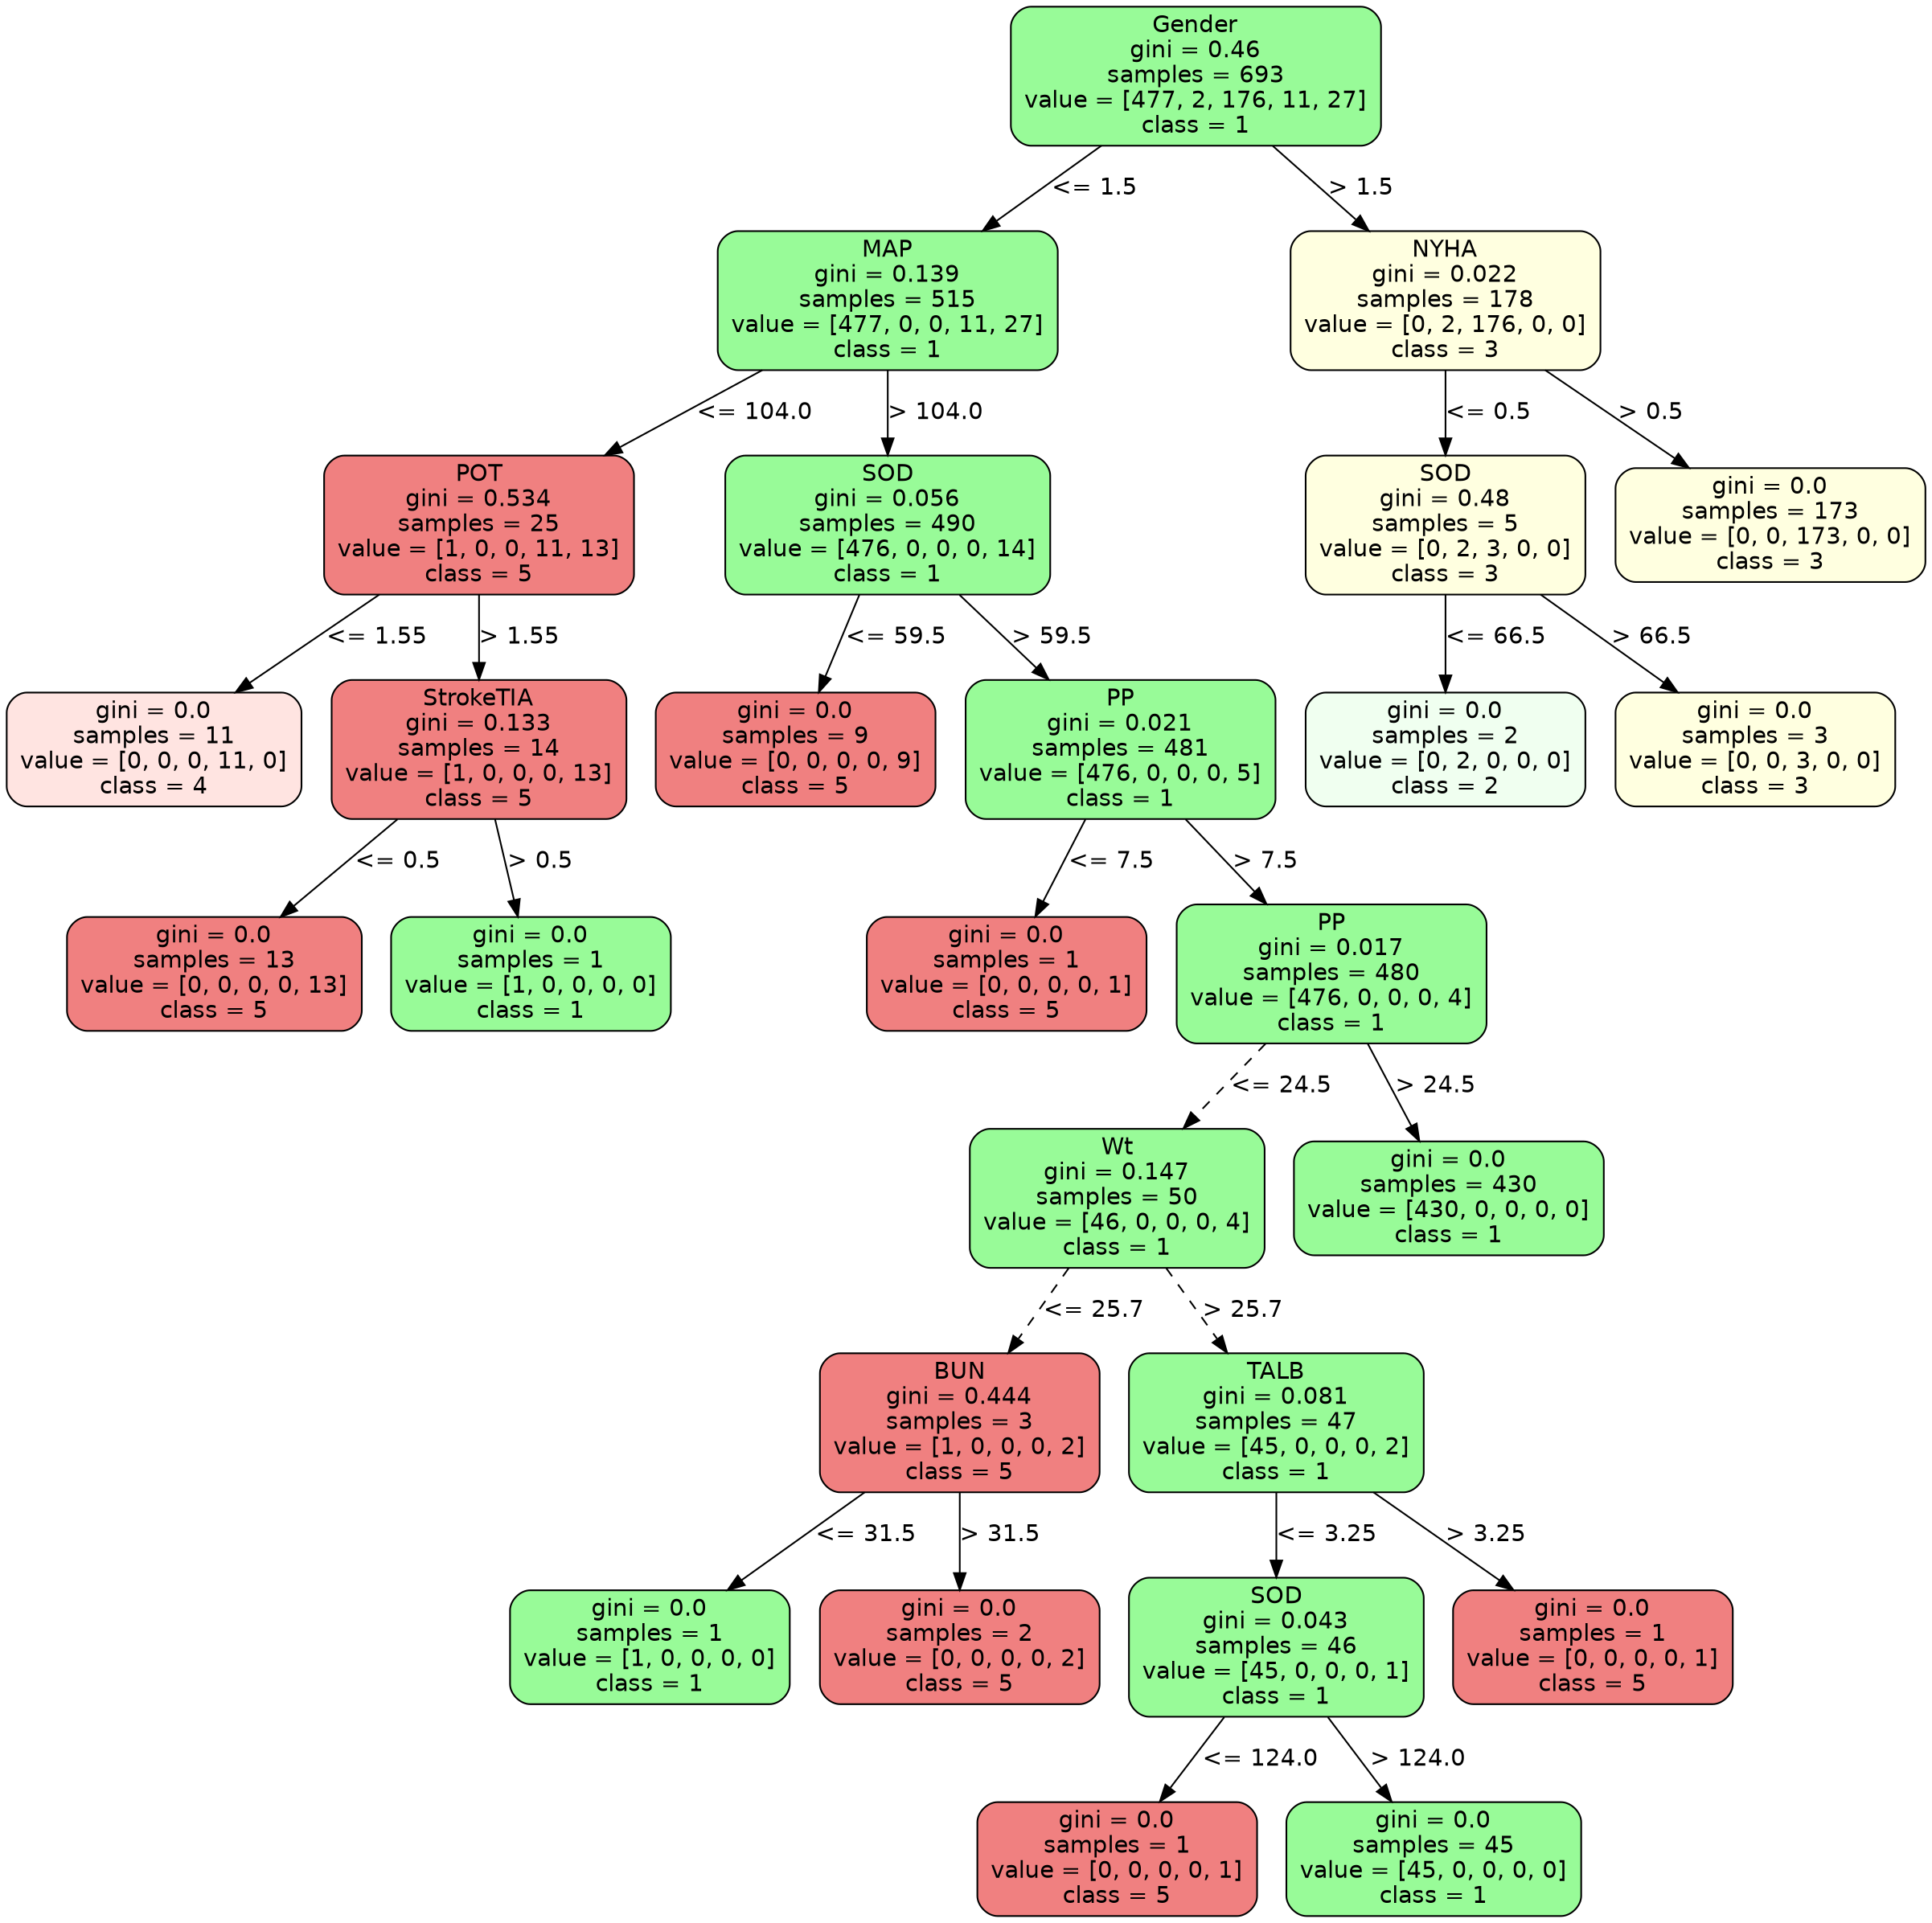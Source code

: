 strict digraph Tree {
	graph [bb="0,0,976,1140"];
	node [color=black,
		fontname=helvetica,
		label="\N",
		shape=box,
		style="filled, rounded"
	];
	edge [fontname=helvetica];
	0	[fillcolor=palegreen,
		height=1.1528,
		label="Gender\ngini = 0.46\nsamples = 693\nvalue = [477, 2, 176, 11, 27]\nclass = 1",
		pos="605.5,1098.5",
		width=2.5694];
	1	[fillcolor=palegreen,
		height=1.1528,
		label="MAP\ngini = 0.139\nsamples = 515\nvalue = [477, 0, 0, 11, 27]\nclass = 1",
		pos="447.5,964.5",
		width=2.3611];
	0 -> 1	[label="<= 1.5",
		labelangle=45,
		labeldistance=2.5,
		lp="551.5,1031.5",
		op="<=",
		param=1.5,
		pos="e,496.03,1006 556.81,1056.8 540.06,1042.8 521.17,1027 503.86,1012.6",
		style=solid];
	22	[fillcolor=lightyellow,
		height=1.1528,
		label="NYHA\ngini = 0.022\nsamples = 178\nvalue = [0, 2, 176, 0, 0]\nclass = 3",
		pos="732.5,964.5",
		width=2.1528];
	0 -> 22	[label="> 1.5",
		labelangle=-45,
		labeldistance=2.5,
		lp="689,1031.5",
		op=">",
		param=1.5,
		pos="e,693.27,1006.3 644.64,1056.8 657.8,1043.1 672.6,1027.8 686.25,1013.6",
		style=solid];
	2	[fillcolor=lightcoral,
		height=1.1528,
		label="POT\ngini = 0.534\nsamples = 25\nvalue = [1, 0, 0, 11, 13]\nclass = 5",
		pos="238.5,830.5",
		width=2.1528];
	1 -> 2	[label="<= 104.0",
		lp="377,897.5",
		op="<=",
		param=104.0,
		pos="e,302.87,872.15 383.37,923 360.61,908.62 334.83,892.34 311.39,877.53",
		style=solid];
	7	[fillcolor=palegreen,
		height=1.1528,
		label="SOD\ngini = 0.056\nsamples = 490\nvalue = [476, 0, 0, 0, 14]\nclass = 1",
		pos="447.5,830.5",
		width=2.25];
	1 -> 7	[label="> 104.0",
		lp="470.5,897.5",
		op=">",
		param=104.0,
		pos="e,447.5,872.27 447.5,922.82 447.5,910.02 447.5,895.73 447.5,882.32",
		style=solid];
	3	[fillcolor=mistyrose,
		height=0.94444,
		label="gini = 0.0\nsamples = 11\nvalue = [0, 0, 0, 11, 0]\nclass = 4",
		pos="73.5,696.5",
		width=2.0417];
	2 -> 3	[label="<= 1.55",
		lp="185,763.5",
		op="<=",
		param=1.55,
		pos="e,114.79,730.53 187.65,788.82 167,772.3 143.24,753.29 122.75,736.9",
		style=solid];
	4	[fillcolor=lightcoral,
		height=1.1528,
		label="StrokeTIA\ngini = 0.133\nsamples = 14\nvalue = [1, 0, 0, 0, 13]\nclass = 5",
		pos="238.5,696.5",
		width=2.0417];
	2 -> 4	[label="> 1.55",
		lp="258,763.5",
		op=">",
		param=1.55,
		pos="e,238.5,738.27 238.5,788.82 238.5,776.02 238.5,761.73 238.5,748.32",
		style=solid];
	5	[fillcolor=lightcoral,
		height=0.94444,
		label="gini = 0.0\nsamples = 13\nvalue = [0, 0, 0, 0, 13]\nclass = 5",
		pos="103.5,562.5",
		width=2.0417];
	4 -> 5	[label="<= 0.5",
		lp="195.5,629.5",
		op="<=",
		param=0.5,
		pos="e,137.5,596.74 196.89,654.82 180.37,638.66 161.4,620.11 144.89,603.97",
		style=solid];
	6	[fillcolor=palegreen,
		height=0.94444,
		label="gini = 0.0\nsamples = 1\nvalue = [1, 0, 0, 0, 0]\nclass = 1",
		pos="265.5,562.5",
		width=1.9444];
	4 -> 6	[label="> 0.5",
		lp="269,629.5",
		op=">",
		param=0.5,
		pos="e,258.7,596.74 246.82,654.82 249.95,639.53 253.51,622.11 256.68,606.61",
		style=solid];
	8	[fillcolor=lightcoral,
		height=0.94444,
		label="gini = 0.0\nsamples = 9\nvalue = [0, 0, 0, 0, 9]\nclass = 5",
		pos="400.5,696.5",
		width=1.9444];
	7 -> 8	[label="<= 59.5",
		lp="449,763.5",
		op="<=",
		param=59.5,
		pos="e,412.34,730.74 433.01,788.82 427.52,773.39 421.25,755.78 415.69,740.17",
		style=solid];
	9	[fillcolor=palegreen,
		height=1.1528,
		label="PP\ngini = 0.021\nsamples = 481\nvalue = [476, 0, 0, 0, 5]\nclass = 1",
		pos="566.5,696.5",
		width=2.1528];
	7 -> 9	[label="> 59.5",
		lp="531,763.5",
		op=">",
		param=59.5,
		pos="e,529.74,738.27 484.17,788.82 496.39,775.27 510.12,760.04 522.81,745.96",
		style=solid];
	10	[fillcolor=lightcoral,
		height=0.94444,
		label="gini = 0.0\nsamples = 1\nvalue = [0, 0, 0, 0, 1]\nclass = 5",
		pos="508.5,562.5",
		width=1.9444];
	9 -> 10	[label="<= 7.5",
		lp="559.5,629.5",
		op="<=",
		param=7.5,
		pos="e,523.11,596.74 548.62,654.82 541.84,639.39 534.11,621.78 527.25,606.17",
		style=solid];
	11	[fillcolor=palegreen,
		height=1.1528,
		label="PP\ngini = 0.017\nsamples = 480\nvalue = [476, 0, 0, 0, 4]\nclass = 1",
		pos="674.5,562.5",
		width=2.1528];
	9 -> 11	[label="> 7.5",
		lp="640,629.5",
		op=">",
		param=7.5,
		pos="e,641.14,604.27 599.78,654.82 610.77,641.39 623.1,626.32 634.53,612.35",
		style=solid];
	12	[fillcolor=palegreen,
		height=1.1528,
		label="Wt\ngini = 0.147\nsamples = 50\nvalue = [46, 0, 0, 0, 4]\nclass = 1",
		pos="564.5,428.5",
		width=2.0417];
	11 -> 12	[label="<= 24.5",
		lp="647,495.5",
		op="<=",
		param=24.5,
		pos="e,598.48,470.27 640.6,520.82 629.31,507.27 616.62,492.04 604.88,477.96",
		style=dashed];
	21	[fillcolor=palegreen,
		height=0.94444,
		label="gini = 0.0\nsamples = 430\nvalue = [430, 0, 0, 0, 0]\nclass = 1",
		pos="733.5,428.5",
		width=2.1528];
	11 -> 21	[label="> 24.5",
		lp="726,495.5",
		op=">",
		param=24.5,
		pos="e,718.64,462.74 692.68,520.82 699.58,505.39 707.45,487.78 714.43,472.17",
		style=solid];
	13	[fillcolor=lightcoral,
		height=1.1528,
		label="BUN\ngini = 0.444\nsamples = 3\nvalue = [1, 0, 0, 0, 2]\nclass = 5",
		pos="483.5,294.5",
		width=1.9444];
	12 -> 13	[label="<= 25.7",
		lp="550,361.5",
		op="<=",
		param=25.7,
		pos="e,508.52,336.27 539.54,386.82 531.45,373.64 522.4,358.89 513.96,345.14",
		style=dashed];
	16	[fillcolor=palegreen,
		height=1.1528,
		label="TALB\ngini = 0.081\nsamples = 47\nvalue = [45, 0, 0, 0, 2]\nclass = 1",
		pos="645.5,294.5",
		width=2.0417];
	12 -> 16	[label="> 25.7",
		lp="627,361.5",
		op=">",
		param=25.7,
		pos="e,620.48,336.27 589.46,386.82 597.55,373.64 606.6,358.89 615.04,345.14",
		style=dashed];
	14	[fillcolor=palegreen,
		height=0.94444,
		label="gini = 0.0\nsamples = 1\nvalue = [1, 0, 0, 0, 0]\nclass = 1",
		pos="325.5,160.5",
		width=1.9444];
	13 -> 14	[label="<= 31.5",
		lp="433,227.5",
		op="<=",
		param=31.5,
		pos="e,365.03,194.53 434.81,252.82 415.12,236.37 392.48,217.46 372.93,201.12",
		style=solid];
	15	[fillcolor=lightcoral,
		height=0.94444,
		label="gini = 0.0\nsamples = 2\nvalue = [0, 0, 0, 0, 2]\nclass = 5",
		pos="483.5,160.5",
		width=1.9444];
	13 -> 15	[label="> 31.5",
		lp="503,227.5",
		op=">",
		param=31.5,
		pos="e,483.5,194.74 483.5,252.82 483.5,237.68 483.5,220.44 483.5,205.05",
		style=solid];
	17	[fillcolor=palegreen,
		height=1.1528,
		label="SOD\ngini = 0.043\nsamples = 46\nvalue = [45, 0, 0, 0, 1]\nclass = 1",
		pos="645.5,160.5",
		width=2.0417];
	16 -> 17	[label="<= 3.25",
		lp="669,227.5",
		op="<=",
		param=3.25,
		pos="e,645.5,202.27 645.5,252.82 645.5,240.02 645.5,225.73 645.5,212.32",
		style=solid];
	20	[fillcolor=lightcoral,
		height=0.94444,
		label="gini = 0.0\nsamples = 1\nvalue = [0, 0, 0, 0, 1]\nclass = 5",
		pos="807.5,160.5",
		width=1.9444];
	16 -> 20	[label="> 3.25",
		lp="751,227.5",
		op=">",
		param=3.25,
		pos="e,766.96,194.53 695.43,252.82 715.7,236.3 739.03,217.29 759.14,200.9",
		style=solid];
	18	[fillcolor=lightcoral,
		height=0.94444,
		label="gini = 0.0\nsamples = 1\nvalue = [0, 0, 0, 0, 1]\nclass = 5",
		pos="564.5,34",
		width=1.9444];
	17 -> 18	[label="<= 124.0",
		lp="635,93.5",
		op="<=",
		param=124.0,
		pos="e,586.22,68.379 618.98,118.73 610.27,105.35 600.59,90.465 591.82,76.995",
		style=solid];
	19	[fillcolor=palegreen,
		height=0.94444,
		label="gini = 0.0\nsamples = 45\nvalue = [45, 0, 0, 0, 0]\nclass = 1",
		pos="726.5,34",
		width=2.0417];
	17 -> 19	[label="> 124.0",
		lp="716.5,93.5",
		op=">",
		param=124.0,
		pos="e,704.78,68.379 672.02,118.73 680.73,105.35 690.41,90.465 699.18,76.995",
		style=solid];
	23	[fillcolor=lightyellow,
		height=1.1528,
		label="SOD\ngini = 0.48\nsamples = 5\nvalue = [0, 2, 3, 0, 0]\nclass = 3",
		pos="732.5,830.5",
		width=1.9444];
	22 -> 23	[label="<= 0.5",
		lp="752.5,897.5",
		op="<=",
		param=0.5,
		pos="e,732.5,872.27 732.5,922.82 732.5,910.02 732.5,895.73 732.5,882.32",
		style=solid];
	26	[fillcolor=lightyellow,
		height=0.94444,
		label="gini = 0.0\nsamples = 173\nvalue = [0, 0, 173, 0, 0]\nclass = 3",
		pos="898.5,830.5",
		width=2.1528];
	22 -> 26	[label="> 0.5",
		lp="836,897.5",
		op=">",
		param=0.5,
		pos="e,856.96,864.53 783.66,922.82 804.43,906.3 828.34,887.29 848.95,870.9",
		style=solid];
	24	[fillcolor=honeydew,
		height=0.94444,
		label="gini = 0.0\nsamples = 2\nvalue = [0, 2, 0, 0, 0]\nclass = 2",
		pos="732.5,696.5",
		width=1.9444];
	23 -> 24	[label="<= 66.5",
		lp="756,763.5",
		op="<=",
		param=66.5,
		pos="e,732.5,730.74 732.5,788.82 732.5,773.68 732.5,756.44 732.5,741.05",
		style=solid];
	25	[fillcolor=lightyellow,
		height=0.94444,
		label="gini = 0.0\nsamples = 3\nvalue = [0, 0, 3, 0, 0]\nclass = 3",
		pos="890.5,696.5",
		width=1.9444];
	23 -> 25	[label="> 66.5",
		lp="836,763.5",
		op=">",
		param=66.5,
		pos="e,850.97,730.53 781.19,788.82 800.88,772.37 823.52,753.46 843.07,737.12",
		style=solid];
}
